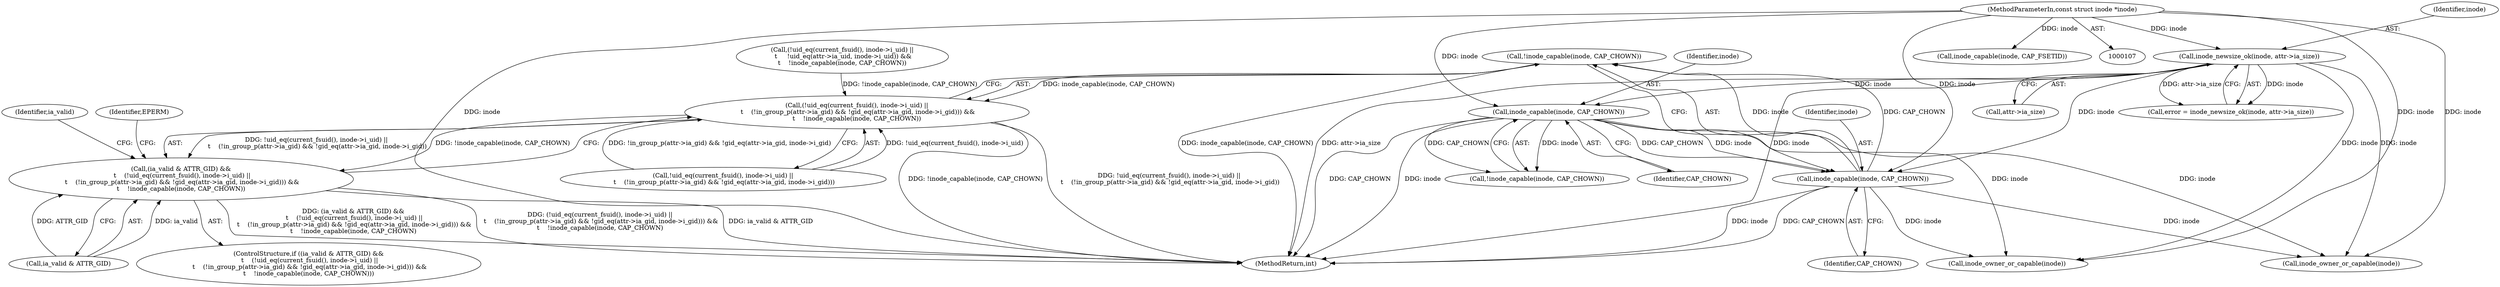 digraph "1_linux_23adbe12ef7d3d4195e80800ab36b37bee28cd03@del" {
"1000195" [label="(Call,!inode_capable(inode, CAP_CHOWN))"];
"1000196" [label="(Call,inode_capable(inode, CAP_CHOWN))"];
"1000125" [label="(Call,inode_newsize_ok(inode, attr->ia_size))"];
"1000108" [label="(MethodParameterIn,const struct inode *inode)"];
"1000162" [label="(Call,inode_capable(inode, CAP_CHOWN))"];
"1000173" [label="(Call,(!uid_eq(current_fsuid(), inode->i_uid) ||\n \t    (!in_group_p(attr->ia_gid) && !gid_eq(attr->ia_gid, inode->i_gid))) &&\n\t    !inode_capable(inode, CAP_CHOWN))"];
"1000169" [label="(Call,(ia_valid & ATTR_GID) &&\n \t    (!uid_eq(current_fsuid(), inode->i_uid) ||\n \t    (!in_group_p(attr->ia_gid) && !gid_eq(attr->ia_gid, inode->i_gid))) &&\n\t    !inode_capable(inode, CAP_CHOWN))"];
"1000173" [label="(Call,(!uid_eq(current_fsuid(), inode->i_uid) ||\n \t    (!in_group_p(attr->ia_gid) && !gid_eq(attr->ia_gid, inode->i_gid))) &&\n\t    !inode_capable(inode, CAP_CHOWN))"];
"1000229" [label="(Call,inode_capable(inode, CAP_FSETID))"];
"1000145" [label="(Call,(!uid_eq(current_fsuid(), inode->i_uid) ||\n \t     !uid_eq(attr->ia_uid, inode->i_uid)) &&\n\t    !inode_capable(inode, CAP_CHOWN))"];
"1000248" [label="(Call,inode_owner_or_capable(inode))"];
"1000204" [label="(Identifier,ia_valid)"];
"1000201" [label="(Identifier,EPERM)"];
"1000169" [label="(Call,(ia_valid & ATTR_GID) &&\n \t    (!uid_eq(current_fsuid(), inode->i_uid) ||\n \t    (!in_group_p(attr->ia_gid) && !gid_eq(attr->ia_gid, inode->i_gid))) &&\n\t    !inode_capable(inode, CAP_CHOWN))"];
"1000163" [label="(Identifier,inode)"];
"1000170" [label="(Call,ia_valid & ATTR_GID)"];
"1000168" [label="(ControlStructure,if ((ia_valid & ATTR_GID) &&\n \t    (!uid_eq(current_fsuid(), inode->i_uid) ||\n \t    (!in_group_p(attr->ia_gid) && !gid_eq(attr->ia_gid, inode->i_gid))) &&\n\t    !inode_capable(inode, CAP_CHOWN)))"];
"1000162" [label="(Call,inode_capable(inode, CAP_CHOWN))"];
"1000123" [label="(Call,error = inode_newsize_ok(inode, attr->ia_size))"];
"1000196" [label="(Call,inode_capable(inode, CAP_CHOWN))"];
"1000195" [label="(Call,!inode_capable(inode, CAP_CHOWN))"];
"1000125" [label="(Call,inode_newsize_ok(inode, attr->ia_size))"];
"1000164" [label="(Identifier,CAP_CHOWN)"];
"1000108" [label="(MethodParameterIn,const struct inode *inode)"];
"1000209" [label="(Call,inode_owner_or_capable(inode))"];
"1000161" [label="(Call,!inode_capable(inode, CAP_CHOWN))"];
"1000198" [label="(Identifier,CAP_CHOWN)"];
"1000127" [label="(Call,attr->ia_size)"];
"1000197" [label="(Identifier,inode)"];
"1000255" [label="(MethodReturn,int)"];
"1000126" [label="(Identifier,inode)"];
"1000174" [label="(Call,!uid_eq(current_fsuid(), inode->i_uid) ||\n \t    (!in_group_p(attr->ia_gid) && !gid_eq(attr->ia_gid, inode->i_gid)))"];
"1000195" -> "1000173"  [label="AST: "];
"1000195" -> "1000196"  [label="CFG: "];
"1000196" -> "1000195"  [label="AST: "];
"1000173" -> "1000195"  [label="CFG: "];
"1000195" -> "1000255"  [label="DDG: inode_capable(inode, CAP_CHOWN)"];
"1000195" -> "1000173"  [label="DDG: inode_capable(inode, CAP_CHOWN)"];
"1000196" -> "1000195"  [label="DDG: inode"];
"1000196" -> "1000195"  [label="DDG: CAP_CHOWN"];
"1000196" -> "1000198"  [label="CFG: "];
"1000197" -> "1000196"  [label="AST: "];
"1000198" -> "1000196"  [label="AST: "];
"1000196" -> "1000255"  [label="DDG: inode"];
"1000196" -> "1000255"  [label="DDG: CAP_CHOWN"];
"1000125" -> "1000196"  [label="DDG: inode"];
"1000162" -> "1000196"  [label="DDG: inode"];
"1000162" -> "1000196"  [label="DDG: CAP_CHOWN"];
"1000108" -> "1000196"  [label="DDG: inode"];
"1000196" -> "1000209"  [label="DDG: inode"];
"1000196" -> "1000248"  [label="DDG: inode"];
"1000125" -> "1000123"  [label="AST: "];
"1000125" -> "1000127"  [label="CFG: "];
"1000126" -> "1000125"  [label="AST: "];
"1000127" -> "1000125"  [label="AST: "];
"1000123" -> "1000125"  [label="CFG: "];
"1000125" -> "1000255"  [label="DDG: inode"];
"1000125" -> "1000255"  [label="DDG: attr->ia_size"];
"1000125" -> "1000123"  [label="DDG: inode"];
"1000125" -> "1000123"  [label="DDG: attr->ia_size"];
"1000108" -> "1000125"  [label="DDG: inode"];
"1000125" -> "1000162"  [label="DDG: inode"];
"1000125" -> "1000209"  [label="DDG: inode"];
"1000125" -> "1000248"  [label="DDG: inode"];
"1000108" -> "1000107"  [label="AST: "];
"1000108" -> "1000255"  [label="DDG: inode"];
"1000108" -> "1000162"  [label="DDG: inode"];
"1000108" -> "1000209"  [label="DDG: inode"];
"1000108" -> "1000229"  [label="DDG: inode"];
"1000108" -> "1000248"  [label="DDG: inode"];
"1000162" -> "1000161"  [label="AST: "];
"1000162" -> "1000164"  [label="CFG: "];
"1000163" -> "1000162"  [label="AST: "];
"1000164" -> "1000162"  [label="AST: "];
"1000161" -> "1000162"  [label="CFG: "];
"1000162" -> "1000255"  [label="DDG: CAP_CHOWN"];
"1000162" -> "1000255"  [label="DDG: inode"];
"1000162" -> "1000161"  [label="DDG: inode"];
"1000162" -> "1000161"  [label="DDG: CAP_CHOWN"];
"1000162" -> "1000209"  [label="DDG: inode"];
"1000162" -> "1000248"  [label="DDG: inode"];
"1000173" -> "1000169"  [label="AST: "];
"1000173" -> "1000174"  [label="CFG: "];
"1000174" -> "1000173"  [label="AST: "];
"1000169" -> "1000173"  [label="CFG: "];
"1000173" -> "1000255"  [label="DDG: !inode_capable(inode, CAP_CHOWN)"];
"1000173" -> "1000255"  [label="DDG: !uid_eq(current_fsuid(), inode->i_uid) ||\n \t    (!in_group_p(attr->ia_gid) && !gid_eq(attr->ia_gid, inode->i_gid))"];
"1000173" -> "1000169"  [label="DDG: !uid_eq(current_fsuid(), inode->i_uid) ||\n \t    (!in_group_p(attr->ia_gid) && !gid_eq(attr->ia_gid, inode->i_gid))"];
"1000173" -> "1000169"  [label="DDG: !inode_capable(inode, CAP_CHOWN)"];
"1000174" -> "1000173"  [label="DDG: !uid_eq(current_fsuid(), inode->i_uid)"];
"1000174" -> "1000173"  [label="DDG: !in_group_p(attr->ia_gid) && !gid_eq(attr->ia_gid, inode->i_gid)"];
"1000145" -> "1000173"  [label="DDG: !inode_capable(inode, CAP_CHOWN)"];
"1000169" -> "1000168"  [label="AST: "];
"1000169" -> "1000170"  [label="CFG: "];
"1000170" -> "1000169"  [label="AST: "];
"1000201" -> "1000169"  [label="CFG: "];
"1000204" -> "1000169"  [label="CFG: "];
"1000169" -> "1000255"  [label="DDG: (ia_valid & ATTR_GID) &&\n \t    (!uid_eq(current_fsuid(), inode->i_uid) ||\n \t    (!in_group_p(attr->ia_gid) && !gid_eq(attr->ia_gid, inode->i_gid))) &&\n\t    !inode_capable(inode, CAP_CHOWN)"];
"1000169" -> "1000255"  [label="DDG: (!uid_eq(current_fsuid(), inode->i_uid) ||\n \t    (!in_group_p(attr->ia_gid) && !gid_eq(attr->ia_gid, inode->i_gid))) &&\n\t    !inode_capable(inode, CAP_CHOWN)"];
"1000169" -> "1000255"  [label="DDG: ia_valid & ATTR_GID"];
"1000170" -> "1000169"  [label="DDG: ia_valid"];
"1000170" -> "1000169"  [label="DDG: ATTR_GID"];
}
